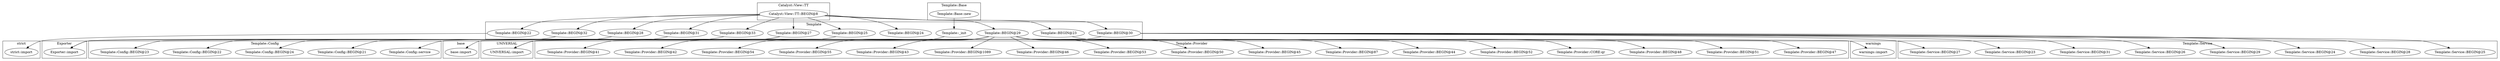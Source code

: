 digraph {
graph [overlap=false]
subgraph cluster_UNIVERSAL {
	label="UNIVERSAL";
	"UNIVERSAL::import";
}
subgraph cluster_warnings {
	label="warnings";
	"warnings::import";
}
subgraph cluster_Template_Provider {
	label="Template::Provider";
	"Template::Provider::BEGIN@52";
	"Template::Provider::BEGIN@44";
	"Template::Provider::BEGIN@87";
	"Template::Provider::BEGIN@45";
	"Template::Provider::BEGIN@50";
	"Template::Provider::BEGIN@53";
	"Template::Provider::BEGIN@46";
	"Template::Provider::BEGIN@1089";
	"Template::Provider::BEGIN@43";
	"Template::Provider::BEGIN@55";
	"Template::Provider::BEGIN@54";
	"Template::Provider::BEGIN@42";
	"Template::Provider::BEGIN@41";
	"Template::Provider::BEGIN@47";
	"Template::Provider::BEGIN@51";
	"Template::Provider::BEGIN@48";
	"Template::Provider::CORE:qr";
}
subgraph cluster_Catalyst_View_TT {
	label="Catalyst::View::TT";
	"Catalyst::View::TT::BEGIN@8";
}
subgraph cluster_Template_Config {
	label="Template::Config";
	"Template::Config::service";
	"Template::Config::BEGIN@21";
	"Template::Config::BEGIN@24";
	"Template::Config::BEGIN@22";
	"Template::Config::BEGIN@23";
}
subgraph cluster_base {
	label="base";
	"base::import";
}
subgraph cluster_Exporter {
	label="Exporter";
	"Exporter::import";
}
subgraph cluster_Template_Base {
	label="Template::Base";
	"Template::Base::new";
}
subgraph cluster_Template_Service {
	label="Template::Service";
	"Template::Service::BEGIN@26";
	"Template::Service::BEGIN@31";
	"Template::Service::BEGIN@23";
	"Template::Service::BEGIN@27";
	"Template::Service::BEGIN@25";
	"Template::Service::BEGIN@28";
	"Template::Service::BEGIN@24";
	"Template::Service::BEGIN@29";
}
subgraph cluster_strict {
	label="strict";
	"strict::import";
}
subgraph cluster_Template {
	label="Template";
	"Template::BEGIN@22";
	"Template::BEGIN@31";
	"Template::BEGIN@28";
	"Template::_init";
	"Template::BEGIN@25";
	"Template::BEGIN@24";
	"Template::BEGIN@32";
	"Template::BEGIN@29";
	"Template::BEGIN@27";
	"Template::BEGIN@33";
	"Template::BEGIN@23";
	"Template::BEGIN@30";
}
"Template::BEGIN@29" -> "Template::Provider::BEGIN@48";
"Template::Base::new" -> "Template::_init";
"Catalyst::View::TT::BEGIN@8" -> "Template::BEGIN@27";
"Catalyst::View::TT::BEGIN@8" -> "Template::BEGIN@28";
"Template::BEGIN@29" -> "Template::Provider::BEGIN@1089";
"Template::BEGIN@29" -> "Template::Provider::BEGIN@41";
"Catalyst::View::TT::BEGIN@8" -> "Template::BEGIN@33";
"Template::BEGIN@30" -> "UNIVERSAL::import";
"Template::BEGIN@27" -> "UNIVERSAL::import";
"Template::BEGIN@29" -> "UNIVERSAL::import";
"Template::BEGIN@30" -> "Template::Service::BEGIN@28";
"Template::_init" -> "Template::Config::service";
"Template::BEGIN@30" -> "Template::Service::BEGIN@24";
"Catalyst::View::TT::BEGIN@8" -> "Template::BEGIN@30";
"Catalyst::View::TT::BEGIN@8" -> "Template::BEGIN@24";
"Template::BEGIN@22" -> "strict::import";
"Template::BEGIN@29" -> "Template::Provider::BEGIN@54";
"Template::BEGIN@27" -> "Template::Config::BEGIN@23";
"Catalyst::View::TT::BEGIN@8" -> "Template::BEGIN@32";
"Template::BEGIN@29" -> "Template::Provider::BEGIN@51";
"Template::BEGIN@29" -> "Template::Provider::BEGIN@43";
"Template::BEGIN@28" -> "Exporter::import";
"Template::BEGIN@33" -> "Exporter::import";
"Template::BEGIN@31" -> "Exporter::import";
"Template::BEGIN@32" -> "Exporter::import";
"Template::BEGIN@27" -> "Template::Config::BEGIN@21";
"Template::BEGIN@29" -> "Template::Provider::BEGIN@53";
"Template::BEGIN@30" -> "Template::Service::BEGIN@29";
"Template::BEGIN@25" -> "base::import";
"Template::BEGIN@23" -> "warnings::import";
"Template::BEGIN@29" -> "Template::Provider::BEGIN@45";
"Catalyst::View::TT::BEGIN@8" -> "Template::BEGIN@29";
"Catalyst::View::TT::BEGIN@8" -> "Template::BEGIN@22";
"Template::BEGIN@30" -> "Template::Service::BEGIN@27";
"Template::BEGIN@29" -> "Template::Provider::BEGIN@87";
"Template::BEGIN@29" -> "Template::Provider::CORE:qr";
"Template::BEGIN@29" -> "Template::Provider::BEGIN@42";
"Template::BEGIN@29" -> "Template::Provider::BEGIN@47";
"Catalyst::View::TT::BEGIN@8" -> "Template::BEGIN@31";
"Template::BEGIN@29" -> "Template::Provider::BEGIN@55";
"Template::BEGIN@29" -> "Template::Provider::BEGIN@44";
"Catalyst::View::TT::BEGIN@8" -> "Template::BEGIN@25";
"Template::BEGIN@30" -> "Template::Service::BEGIN@26";
"Template::BEGIN@30" -> "Template::Service::BEGIN@25";
"Template::BEGIN@29" -> "Template::Provider::BEGIN@50";
"Template::BEGIN@27" -> "Template::Config::BEGIN@24";
"Catalyst::View::TT::BEGIN@8" -> "Template::BEGIN@23";
"Template::BEGIN@29" -> "Template::Provider::BEGIN@46";
"Template::BEGIN@27" -> "Template::Config::BEGIN@22";
"Template::BEGIN@30" -> "Template::Service::BEGIN@31";
"Template::BEGIN@30" -> "Template::Service::BEGIN@23";
"Template::BEGIN@29" -> "Template::Provider::BEGIN@52";
}
